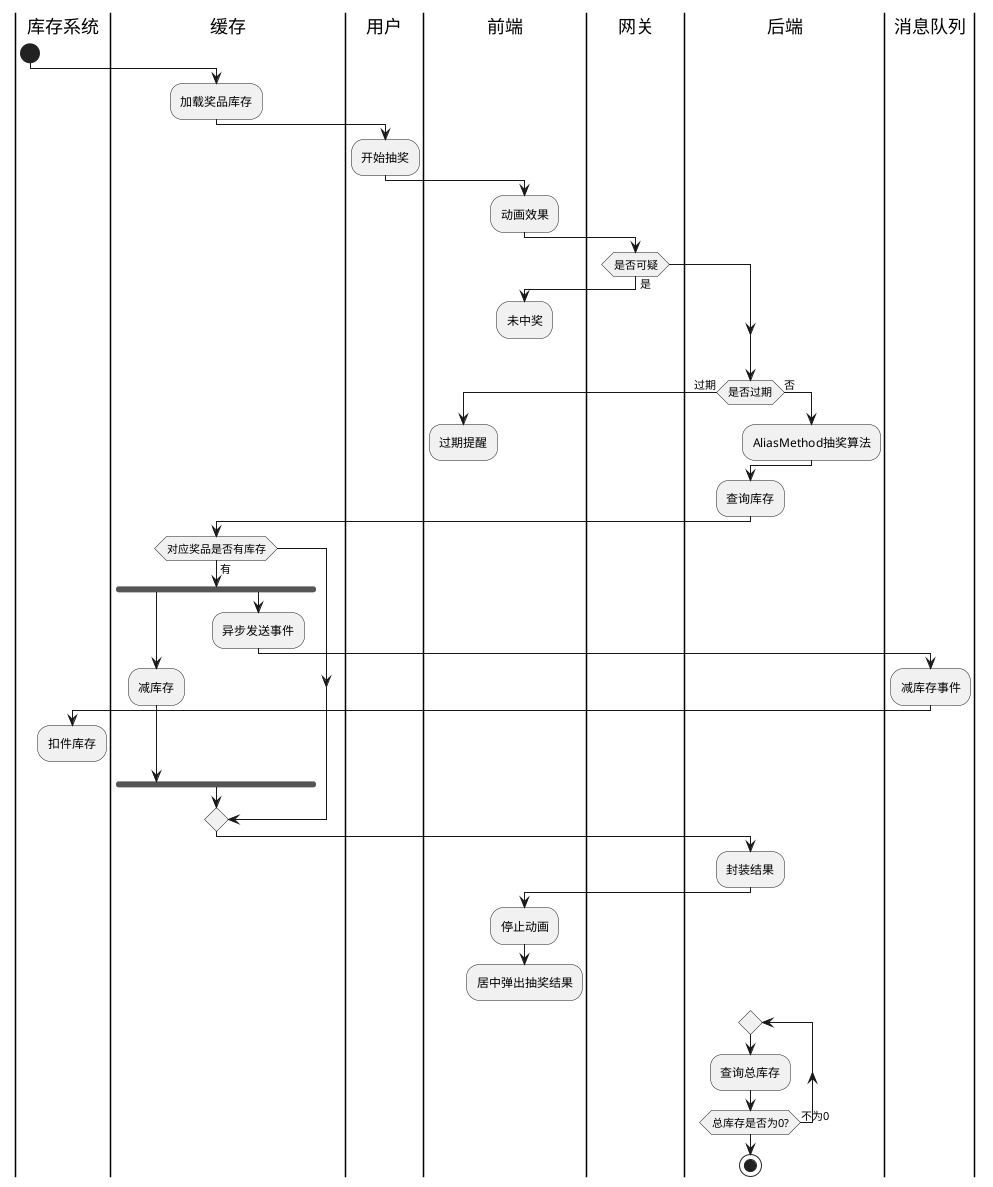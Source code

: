 @startuml

|库存系统|
start
|缓存|
:加载奖品库存;

|用户|
:开始抽奖;
|前端|
:动画效果;
|网关|
if(是否可疑) then (是)
 |前端|
 :未中奖;
detach
endif
|后端|
if(是否过期) then (过期)
 |前端|
 :过期提醒;
detach
|后端|
else (否)
:AliasMethod抽奖算法;
endif
:查询库存;
|缓存|
if(对应奖品是否有库存) then (有)
 fork
 :减库存;
 fork again
 :异步发送事件;
 |消息队列|
 :减库存事件;
|库存系统|
:扣件库存;
detach
|缓存|
 fork end
endif
|后端|
:封装结果;
|前端|
:停止动画;
:居中弹出抽奖结果;
detach
|后端|
repeat
  :查询总库存;
repeat while (总库存是否为0?) is (不为0)
stop



@enduml
